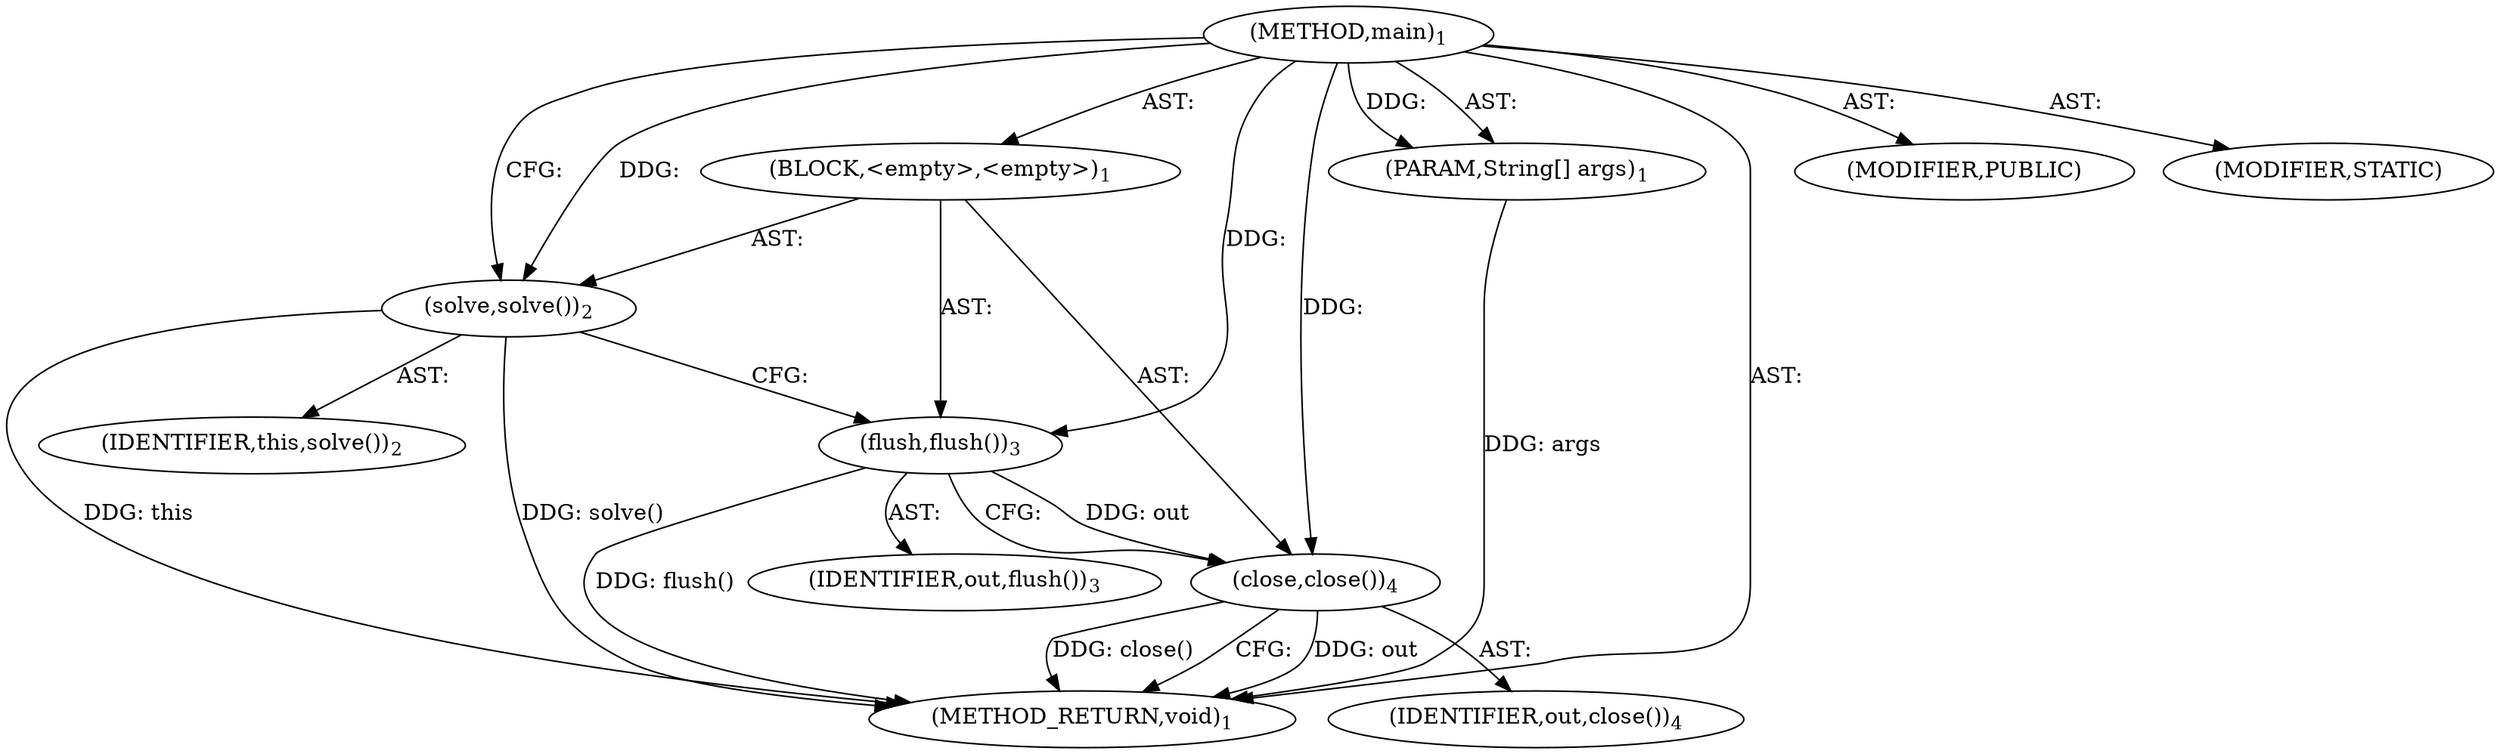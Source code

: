 digraph "main" {  
"17" [label = <(METHOD,main)<SUB>1</SUB>> ]
"18" [label = <(PARAM,String[] args)<SUB>1</SUB>> ]
"19" [label = <(BLOCK,&lt;empty&gt;,&lt;empty&gt;)<SUB>1</SUB>> ]
"20" [label = <(solve,solve())<SUB>2</SUB>> ]
"21" [label = <(IDENTIFIER,this,solve())<SUB>2</SUB>> ]
"22" [label = <(flush,flush())<SUB>3</SUB>> ]
"23" [label = <(IDENTIFIER,out,flush())<SUB>3</SUB>> ]
"24" [label = <(close,close())<SUB>4</SUB>> ]
"25" [label = <(IDENTIFIER,out,close())<SUB>4</SUB>> ]
"26" [label = <(MODIFIER,PUBLIC)> ]
"27" [label = <(MODIFIER,STATIC)> ]
"28" [label = <(METHOD_RETURN,void)<SUB>1</SUB>> ]
  "17" -> "18"  [ label = "AST: "] 
  "17" -> "19"  [ label = "AST: "] 
  "17" -> "26"  [ label = "AST: "] 
  "17" -> "27"  [ label = "AST: "] 
  "17" -> "28"  [ label = "AST: "] 
  "19" -> "20"  [ label = "AST: "] 
  "19" -> "22"  [ label = "AST: "] 
  "19" -> "24"  [ label = "AST: "] 
  "20" -> "21"  [ label = "AST: "] 
  "22" -> "23"  [ label = "AST: "] 
  "24" -> "25"  [ label = "AST: "] 
  "20" -> "22"  [ label = "CFG: "] 
  "22" -> "24"  [ label = "CFG: "] 
  "24" -> "28"  [ label = "CFG: "] 
  "17" -> "20"  [ label = "CFG: "] 
  "18" -> "28"  [ label = "DDG: args"] 
  "20" -> "28"  [ label = "DDG: solve()"] 
  "22" -> "28"  [ label = "DDG: flush()"] 
  "24" -> "28"  [ label = "DDG: out"] 
  "24" -> "28"  [ label = "DDG: close()"] 
  "20" -> "28"  [ label = "DDG: this"] 
  "17" -> "18"  [ label = "DDG: "] 
  "17" -> "20"  [ label = "DDG: "] 
  "17" -> "22"  [ label = "DDG: "] 
  "22" -> "24"  [ label = "DDG: out"] 
  "17" -> "24"  [ label = "DDG: "] 
}
